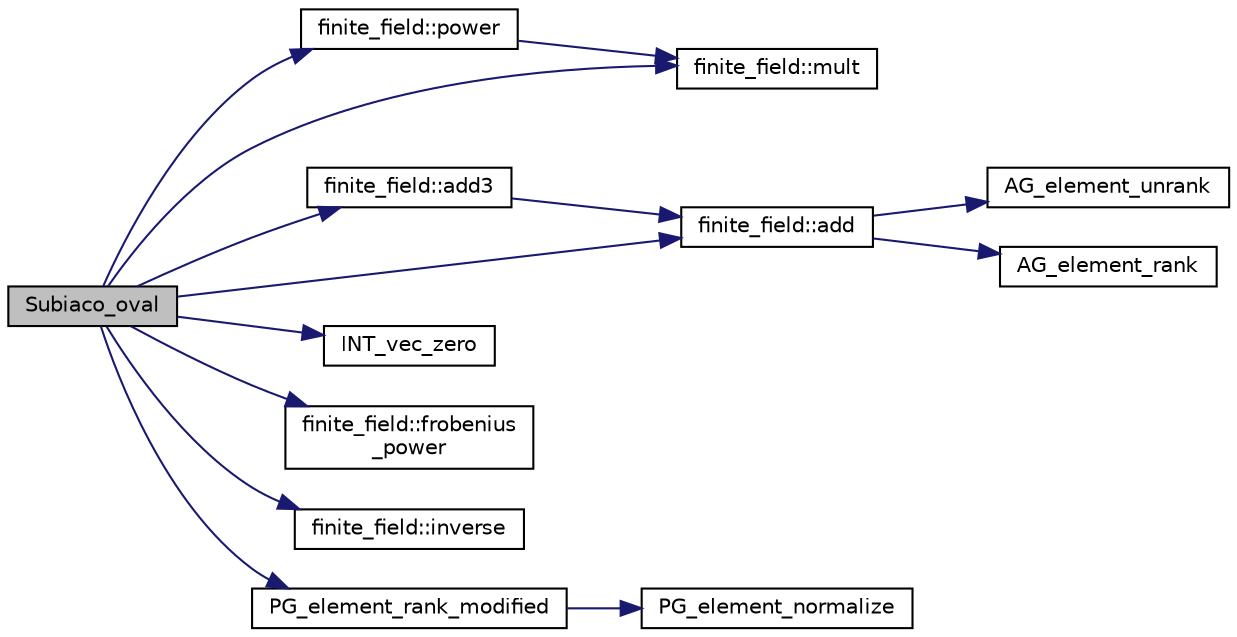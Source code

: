 digraph "Subiaco_oval"
{
  edge [fontname="Helvetica",fontsize="10",labelfontname="Helvetica",labelfontsize="10"];
  node [fontname="Helvetica",fontsize="10",shape=record];
  rankdir="LR";
  Node21879 [label="Subiaco_oval",height=0.2,width=0.4,color="black", fillcolor="grey75", style="filled", fontcolor="black"];
  Node21879 -> Node21880 [color="midnightblue",fontsize="10",style="solid",fontname="Helvetica"];
  Node21880 [label="finite_field::power",height=0.2,width=0.4,color="black", fillcolor="white", style="filled",URL="$df/d5a/classfinite__field.html#a0437871b8f775f0b2d589188d9ad7e61"];
  Node21880 -> Node21881 [color="midnightblue",fontsize="10",style="solid",fontname="Helvetica"];
  Node21881 [label="finite_field::mult",height=0.2,width=0.4,color="black", fillcolor="white", style="filled",URL="$df/d5a/classfinite__field.html#a24fb5917aa6d4d656fd855b7f44a13b0"];
  Node21879 -> Node21881 [color="midnightblue",fontsize="10",style="solid",fontname="Helvetica"];
  Node21879 -> Node21882 [color="midnightblue",fontsize="10",style="solid",fontname="Helvetica"];
  Node21882 [label="finite_field::add3",height=0.2,width=0.4,color="black", fillcolor="white", style="filled",URL="$df/d5a/classfinite__field.html#aa3c53790ee7232f154fa43ebc46fb1f7"];
  Node21882 -> Node21883 [color="midnightblue",fontsize="10",style="solid",fontname="Helvetica"];
  Node21883 [label="finite_field::add",height=0.2,width=0.4,color="black", fillcolor="white", style="filled",URL="$df/d5a/classfinite__field.html#a8f12328a27500f3c7be0c849ebbc9d14"];
  Node21883 -> Node21884 [color="midnightblue",fontsize="10",style="solid",fontname="Helvetica"];
  Node21884 [label="AG_element_unrank",height=0.2,width=0.4,color="black", fillcolor="white", style="filled",URL="$d4/d67/geometry_8h.html#a4a33b86c87b2879b97cfa1327abe2885"];
  Node21883 -> Node21885 [color="midnightblue",fontsize="10",style="solid",fontname="Helvetica"];
  Node21885 [label="AG_element_rank",height=0.2,width=0.4,color="black", fillcolor="white", style="filled",URL="$d4/d67/geometry_8h.html#ab2ac908d07dd8038fd996e26bdc75c17"];
  Node21879 -> Node21886 [color="midnightblue",fontsize="10",style="solid",fontname="Helvetica"];
  Node21886 [label="INT_vec_zero",height=0.2,width=0.4,color="black", fillcolor="white", style="filled",URL="$df/dbf/sajeeb_8_c.html#aa8c9c7977203577026080f546fe4980f"];
  Node21879 -> Node21887 [color="midnightblue",fontsize="10",style="solid",fontname="Helvetica"];
  Node21887 [label="finite_field::frobenius\l_power",height=0.2,width=0.4,color="black", fillcolor="white", style="filled",URL="$df/d5a/classfinite__field.html#aec23e43aaefc0ed601cdfa3139496a92"];
  Node21879 -> Node21883 [color="midnightblue",fontsize="10",style="solid",fontname="Helvetica"];
  Node21879 -> Node21888 [color="midnightblue",fontsize="10",style="solid",fontname="Helvetica"];
  Node21888 [label="finite_field::inverse",height=0.2,width=0.4,color="black", fillcolor="white", style="filled",URL="$df/d5a/classfinite__field.html#a69f2a12c01e70b7ce2d115c5221c9cdd"];
  Node21879 -> Node21889 [color="midnightblue",fontsize="10",style="solid",fontname="Helvetica"];
  Node21889 [label="PG_element_rank_modified",height=0.2,width=0.4,color="black", fillcolor="white", style="filled",URL="$d4/d67/geometry_8h.html#a9cd1a8bf5b88a038e33862f6c2c3dd36"];
  Node21889 -> Node21890 [color="midnightblue",fontsize="10",style="solid",fontname="Helvetica"];
  Node21890 [label="PG_element_normalize",height=0.2,width=0.4,color="black", fillcolor="white", style="filled",URL="$df/de4/projective_8_c.html#a5a4c3c1158bad6bab0d786c616bd0996"];
}

